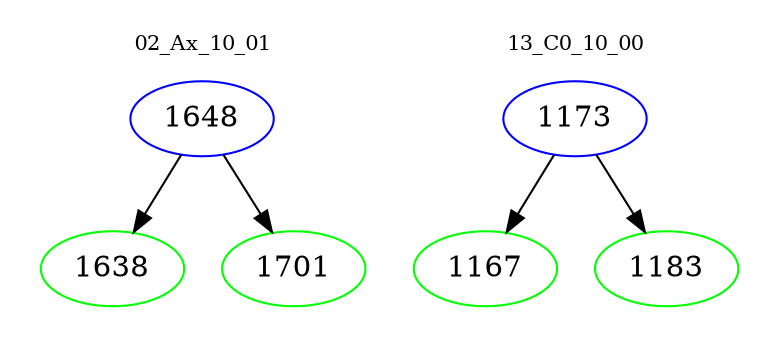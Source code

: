 digraph{
subgraph cluster_0 {
color = white
label = "02_Ax_10_01";
fontsize=10;
T0_1648 [label="1648", color="blue"]
T0_1648 -> T0_1638 [color="black"]
T0_1638 [label="1638", color="green"]
T0_1648 -> T0_1701 [color="black"]
T0_1701 [label="1701", color="green"]
}
subgraph cluster_1 {
color = white
label = "13_C0_10_00";
fontsize=10;
T1_1173 [label="1173", color="blue"]
T1_1173 -> T1_1167 [color="black"]
T1_1167 [label="1167", color="green"]
T1_1173 -> T1_1183 [color="black"]
T1_1183 [label="1183", color="green"]
}
}
